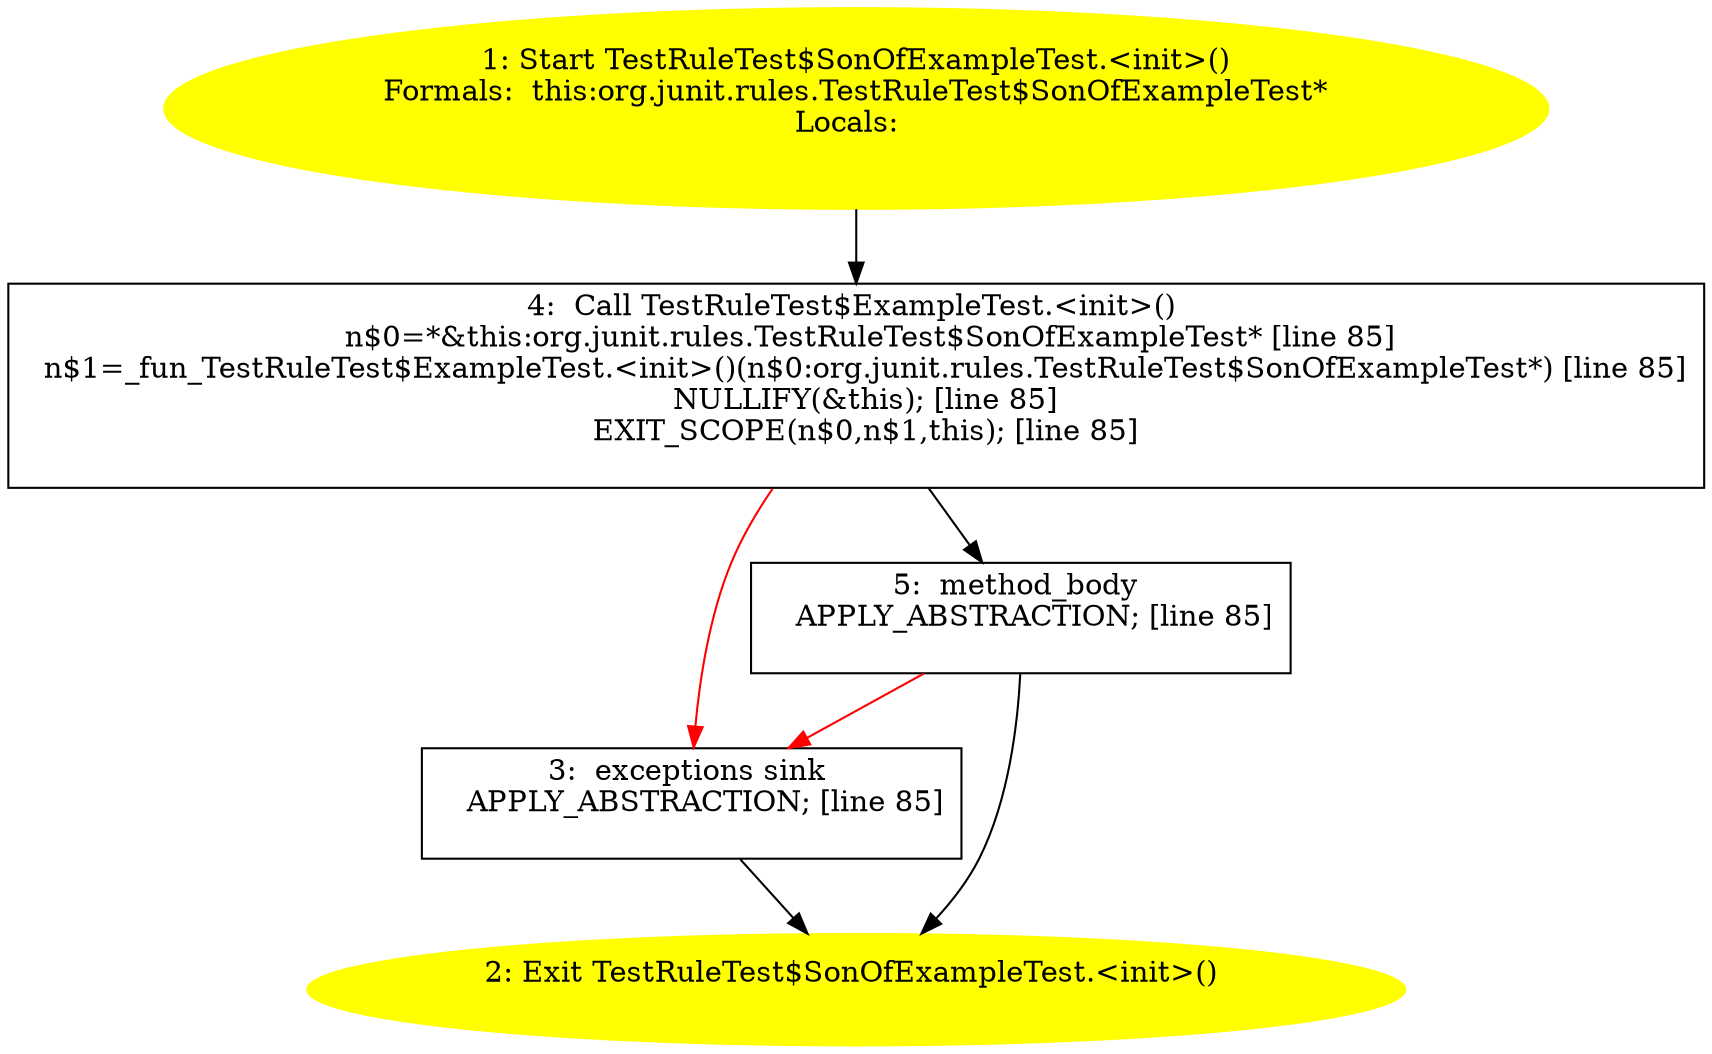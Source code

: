 /* @generated */
digraph cfg {
"org.junit.rules.TestRuleTest$SonOfExampleTest.<init>().cafe8ce12fca92fa6da18a459c2a33f9_1" [label="1: Start TestRuleTest$SonOfExampleTest.<init>()\nFormals:  this:org.junit.rules.TestRuleTest$SonOfExampleTest*\nLocals:  \n  " color=yellow style=filled]
	

	 "org.junit.rules.TestRuleTest$SonOfExampleTest.<init>().cafe8ce12fca92fa6da18a459c2a33f9_1" -> "org.junit.rules.TestRuleTest$SonOfExampleTest.<init>().cafe8ce12fca92fa6da18a459c2a33f9_4" ;
"org.junit.rules.TestRuleTest$SonOfExampleTest.<init>().cafe8ce12fca92fa6da18a459c2a33f9_2" [label="2: Exit TestRuleTest$SonOfExampleTest.<init>() \n  " color=yellow style=filled]
	

"org.junit.rules.TestRuleTest$SonOfExampleTest.<init>().cafe8ce12fca92fa6da18a459c2a33f9_3" [label="3:  exceptions sink \n   APPLY_ABSTRACTION; [line 85]\n " shape="box"]
	

	 "org.junit.rules.TestRuleTest$SonOfExampleTest.<init>().cafe8ce12fca92fa6da18a459c2a33f9_3" -> "org.junit.rules.TestRuleTest$SonOfExampleTest.<init>().cafe8ce12fca92fa6da18a459c2a33f9_2" ;
"org.junit.rules.TestRuleTest$SonOfExampleTest.<init>().cafe8ce12fca92fa6da18a459c2a33f9_4" [label="4:  Call TestRuleTest$ExampleTest.<init>() \n   n$0=*&this:org.junit.rules.TestRuleTest$SonOfExampleTest* [line 85]\n  n$1=_fun_TestRuleTest$ExampleTest.<init>()(n$0:org.junit.rules.TestRuleTest$SonOfExampleTest*) [line 85]\n  NULLIFY(&this); [line 85]\n  EXIT_SCOPE(n$0,n$1,this); [line 85]\n " shape="box"]
	

	 "org.junit.rules.TestRuleTest$SonOfExampleTest.<init>().cafe8ce12fca92fa6da18a459c2a33f9_4" -> "org.junit.rules.TestRuleTest$SonOfExampleTest.<init>().cafe8ce12fca92fa6da18a459c2a33f9_5" ;
	 "org.junit.rules.TestRuleTest$SonOfExampleTest.<init>().cafe8ce12fca92fa6da18a459c2a33f9_4" -> "org.junit.rules.TestRuleTest$SonOfExampleTest.<init>().cafe8ce12fca92fa6da18a459c2a33f9_3" [color="red" ];
"org.junit.rules.TestRuleTest$SonOfExampleTest.<init>().cafe8ce12fca92fa6da18a459c2a33f9_5" [label="5:  method_body \n   APPLY_ABSTRACTION; [line 85]\n " shape="box"]
	

	 "org.junit.rules.TestRuleTest$SonOfExampleTest.<init>().cafe8ce12fca92fa6da18a459c2a33f9_5" -> "org.junit.rules.TestRuleTest$SonOfExampleTest.<init>().cafe8ce12fca92fa6da18a459c2a33f9_2" ;
	 "org.junit.rules.TestRuleTest$SonOfExampleTest.<init>().cafe8ce12fca92fa6da18a459c2a33f9_5" -> "org.junit.rules.TestRuleTest$SonOfExampleTest.<init>().cafe8ce12fca92fa6da18a459c2a33f9_3" [color="red" ];
}
